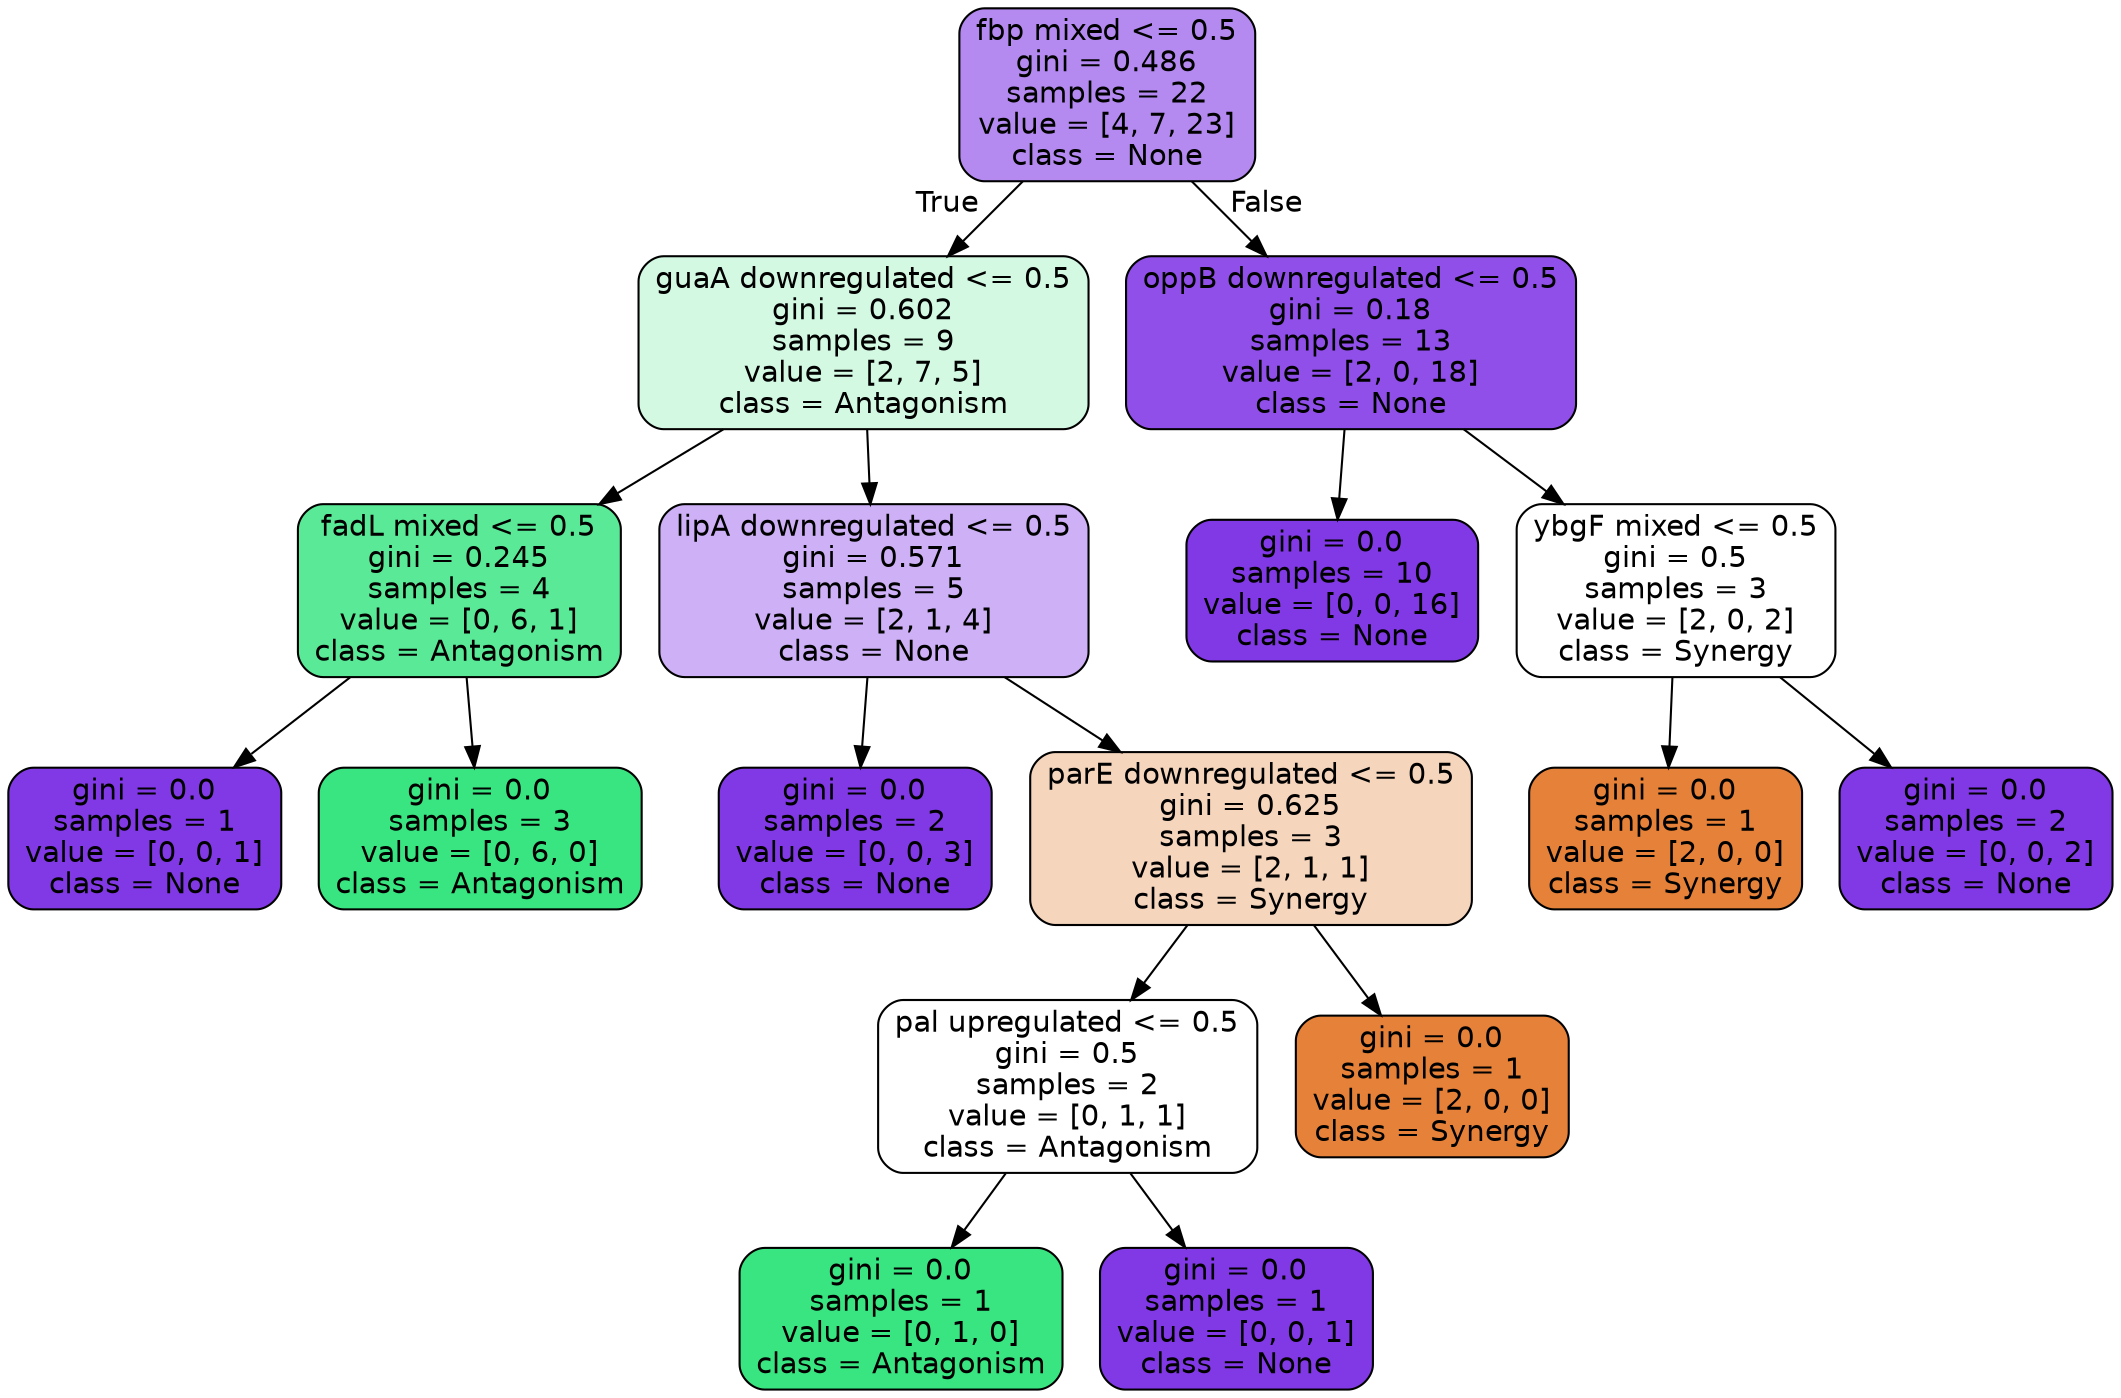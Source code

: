 digraph Tree {
node [shape=box, style="filled, rounded", color="black", fontname=helvetica] ;
edge [fontname=helvetica] ;
0 [label="fbp mixed <= 0.5\ngini = 0.486\nsamples = 22\nvalue = [4, 7, 23]\nclass = None", fillcolor="#b48af0"] ;
1 [label="guaA downregulated <= 0.5\ngini = 0.602\nsamples = 9\nvalue = [2, 7, 5]\nclass = Antagonism", fillcolor="#d3f9e3"] ;
0 -> 1 [labeldistance=2.5, labelangle=45, headlabel="True"] ;
2 [label="fadL mixed <= 0.5\ngini = 0.245\nsamples = 4\nvalue = [0, 6, 1]\nclass = Antagonism", fillcolor="#5ae996"] ;
1 -> 2 ;
3 [label="gini = 0.0\nsamples = 1\nvalue = [0, 0, 1]\nclass = None", fillcolor="#8139e5"] ;
2 -> 3 ;
4 [label="gini = 0.0\nsamples = 3\nvalue = [0, 6, 0]\nclass = Antagonism", fillcolor="#39e581"] ;
2 -> 4 ;
5 [label="lipA downregulated <= 0.5\ngini = 0.571\nsamples = 5\nvalue = [2, 1, 4]\nclass = None", fillcolor="#cdb0f5"] ;
1 -> 5 ;
6 [label="gini = 0.0\nsamples = 2\nvalue = [0, 0, 3]\nclass = None", fillcolor="#8139e5"] ;
5 -> 6 ;
7 [label="parE downregulated <= 0.5\ngini = 0.625\nsamples = 3\nvalue = [2, 1, 1]\nclass = Synergy", fillcolor="#f6d5bd"] ;
5 -> 7 ;
8 [label="pal upregulated <= 0.5\ngini = 0.5\nsamples = 2\nvalue = [0, 1, 1]\nclass = Antagonism", fillcolor="#ffffff"] ;
7 -> 8 ;
9 [label="gini = 0.0\nsamples = 1\nvalue = [0, 1, 0]\nclass = Antagonism", fillcolor="#39e581"] ;
8 -> 9 ;
10 [label="gini = 0.0\nsamples = 1\nvalue = [0, 0, 1]\nclass = None", fillcolor="#8139e5"] ;
8 -> 10 ;
11 [label="gini = 0.0\nsamples = 1\nvalue = [2, 0, 0]\nclass = Synergy", fillcolor="#e58139"] ;
7 -> 11 ;
12 [label="oppB downregulated <= 0.5\ngini = 0.18\nsamples = 13\nvalue = [2, 0, 18]\nclass = None", fillcolor="#8f4fe8"] ;
0 -> 12 [labeldistance=2.5, labelangle=-45, headlabel="False"] ;
13 [label="gini = 0.0\nsamples = 10\nvalue = [0, 0, 16]\nclass = None", fillcolor="#8139e5"] ;
12 -> 13 ;
14 [label="ybgF mixed <= 0.5\ngini = 0.5\nsamples = 3\nvalue = [2, 0, 2]\nclass = Synergy", fillcolor="#ffffff"] ;
12 -> 14 ;
15 [label="gini = 0.0\nsamples = 1\nvalue = [2, 0, 0]\nclass = Synergy", fillcolor="#e58139"] ;
14 -> 15 ;
16 [label="gini = 0.0\nsamples = 2\nvalue = [0, 0, 2]\nclass = None", fillcolor="#8139e5"] ;
14 -> 16 ;
}